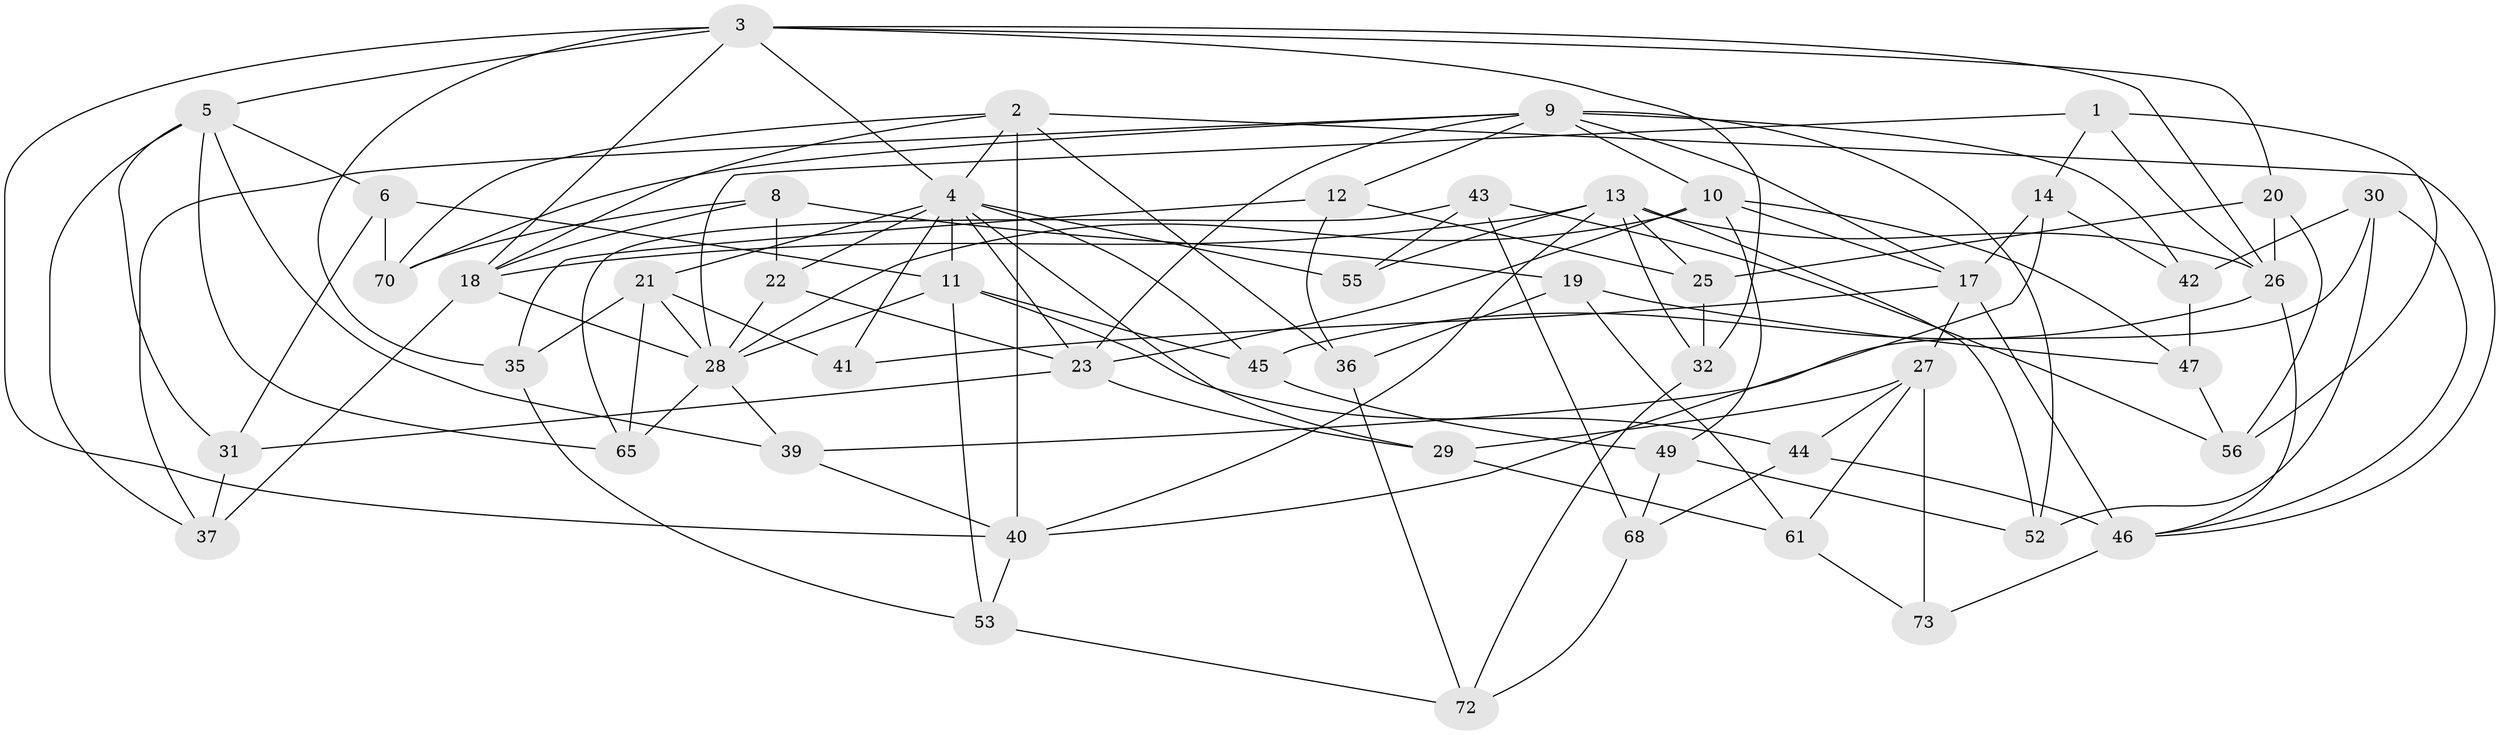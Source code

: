 // original degree distribution, {4: 1.0}
// Generated by graph-tools (version 1.1) at 2025/20/03/04/25 18:20:44]
// undirected, 51 vertices, 122 edges
graph export_dot {
graph [start="1"]
  node [color=gray90,style=filled];
  1;
  2 [super="+63"];
  3 [super="+7"];
  4 [super="+16+50"];
  5 [super="+24"];
  6;
  8;
  9 [super="+38+15"];
  10 [super="+34"];
  11 [super="+59"];
  12;
  13 [super="+51"];
  14;
  17 [super="+33"];
  18 [super="+74"];
  19;
  20;
  21 [super="+71"];
  22;
  23 [super="+58"];
  25;
  26 [super="+67"];
  27 [super="+60"];
  28 [super="+64+54"];
  29;
  30;
  31;
  32;
  35;
  36;
  37;
  39;
  40 [super="+57"];
  41;
  42;
  43;
  44;
  45;
  46 [super="+48"];
  47;
  49;
  52;
  53;
  55;
  56;
  61;
  65;
  68;
  70;
  72;
  73;
  1 -- 56;
  1 -- 14;
  1 -- 26;
  1 -- 28;
  2 -- 40;
  2 -- 70;
  2 -- 46;
  2 -- 18;
  2 -- 36;
  2 -- 4;
  3 -- 32;
  3 -- 35;
  3 -- 4;
  3 -- 18;
  3 -- 20;
  3 -- 5;
  3 -- 40;
  3 -- 26;
  4 -- 45;
  4 -- 21;
  4 -- 22;
  4 -- 41;
  4 -- 29;
  4 -- 23;
  4 -- 11;
  4 -- 55;
  5 -- 31;
  5 -- 65;
  5 -- 6;
  5 -- 39;
  5 -- 37;
  6 -- 31;
  6 -- 70;
  6 -- 11;
  8 -- 18;
  8 -- 70;
  8 -- 19;
  8 -- 22;
  9 -- 70;
  9 -- 37;
  9 -- 42;
  9 -- 52;
  9 -- 23;
  9 -- 12;
  9 -- 17;
  9 -- 10;
  10 -- 23;
  10 -- 17;
  10 -- 28;
  10 -- 47;
  10 -- 49;
  11 -- 53;
  11 -- 45;
  11 -- 44;
  11 -- 28;
  12 -- 35;
  12 -- 25;
  12 -- 36;
  13 -- 55 [weight=2];
  13 -- 52;
  13 -- 18;
  13 -- 32;
  13 -- 40;
  13 -- 25;
  13 -- 26;
  14 -- 42;
  14 -- 17;
  14 -- 40;
  17 -- 41;
  17 -- 27;
  17 -- 46;
  18 -- 37;
  18 -- 28;
  19 -- 36;
  19 -- 47;
  19 -- 61;
  20 -- 56;
  20 -- 25;
  20 -- 26;
  21 -- 41 [weight=2];
  21 -- 65;
  21 -- 35;
  21 -- 28;
  22 -- 28;
  22 -- 23;
  23 -- 31;
  23 -- 29;
  25 -- 32;
  26 -- 45;
  26 -- 46;
  27 -- 29;
  27 -- 73 [weight=2];
  27 -- 44;
  27 -- 61;
  28 -- 65;
  28 -- 39;
  29 -- 61;
  30 -- 39;
  30 -- 42;
  30 -- 52;
  30 -- 46;
  31 -- 37;
  32 -- 72;
  35 -- 53;
  36 -- 72;
  39 -- 40;
  40 -- 53;
  42 -- 47;
  43 -- 68;
  43 -- 65;
  43 -- 56;
  43 -- 55;
  44 -- 68;
  44 -- 46;
  45 -- 49;
  46 -- 73;
  47 -- 56;
  49 -- 52;
  49 -- 68;
  53 -- 72;
  61 -- 73;
  68 -- 72;
}
